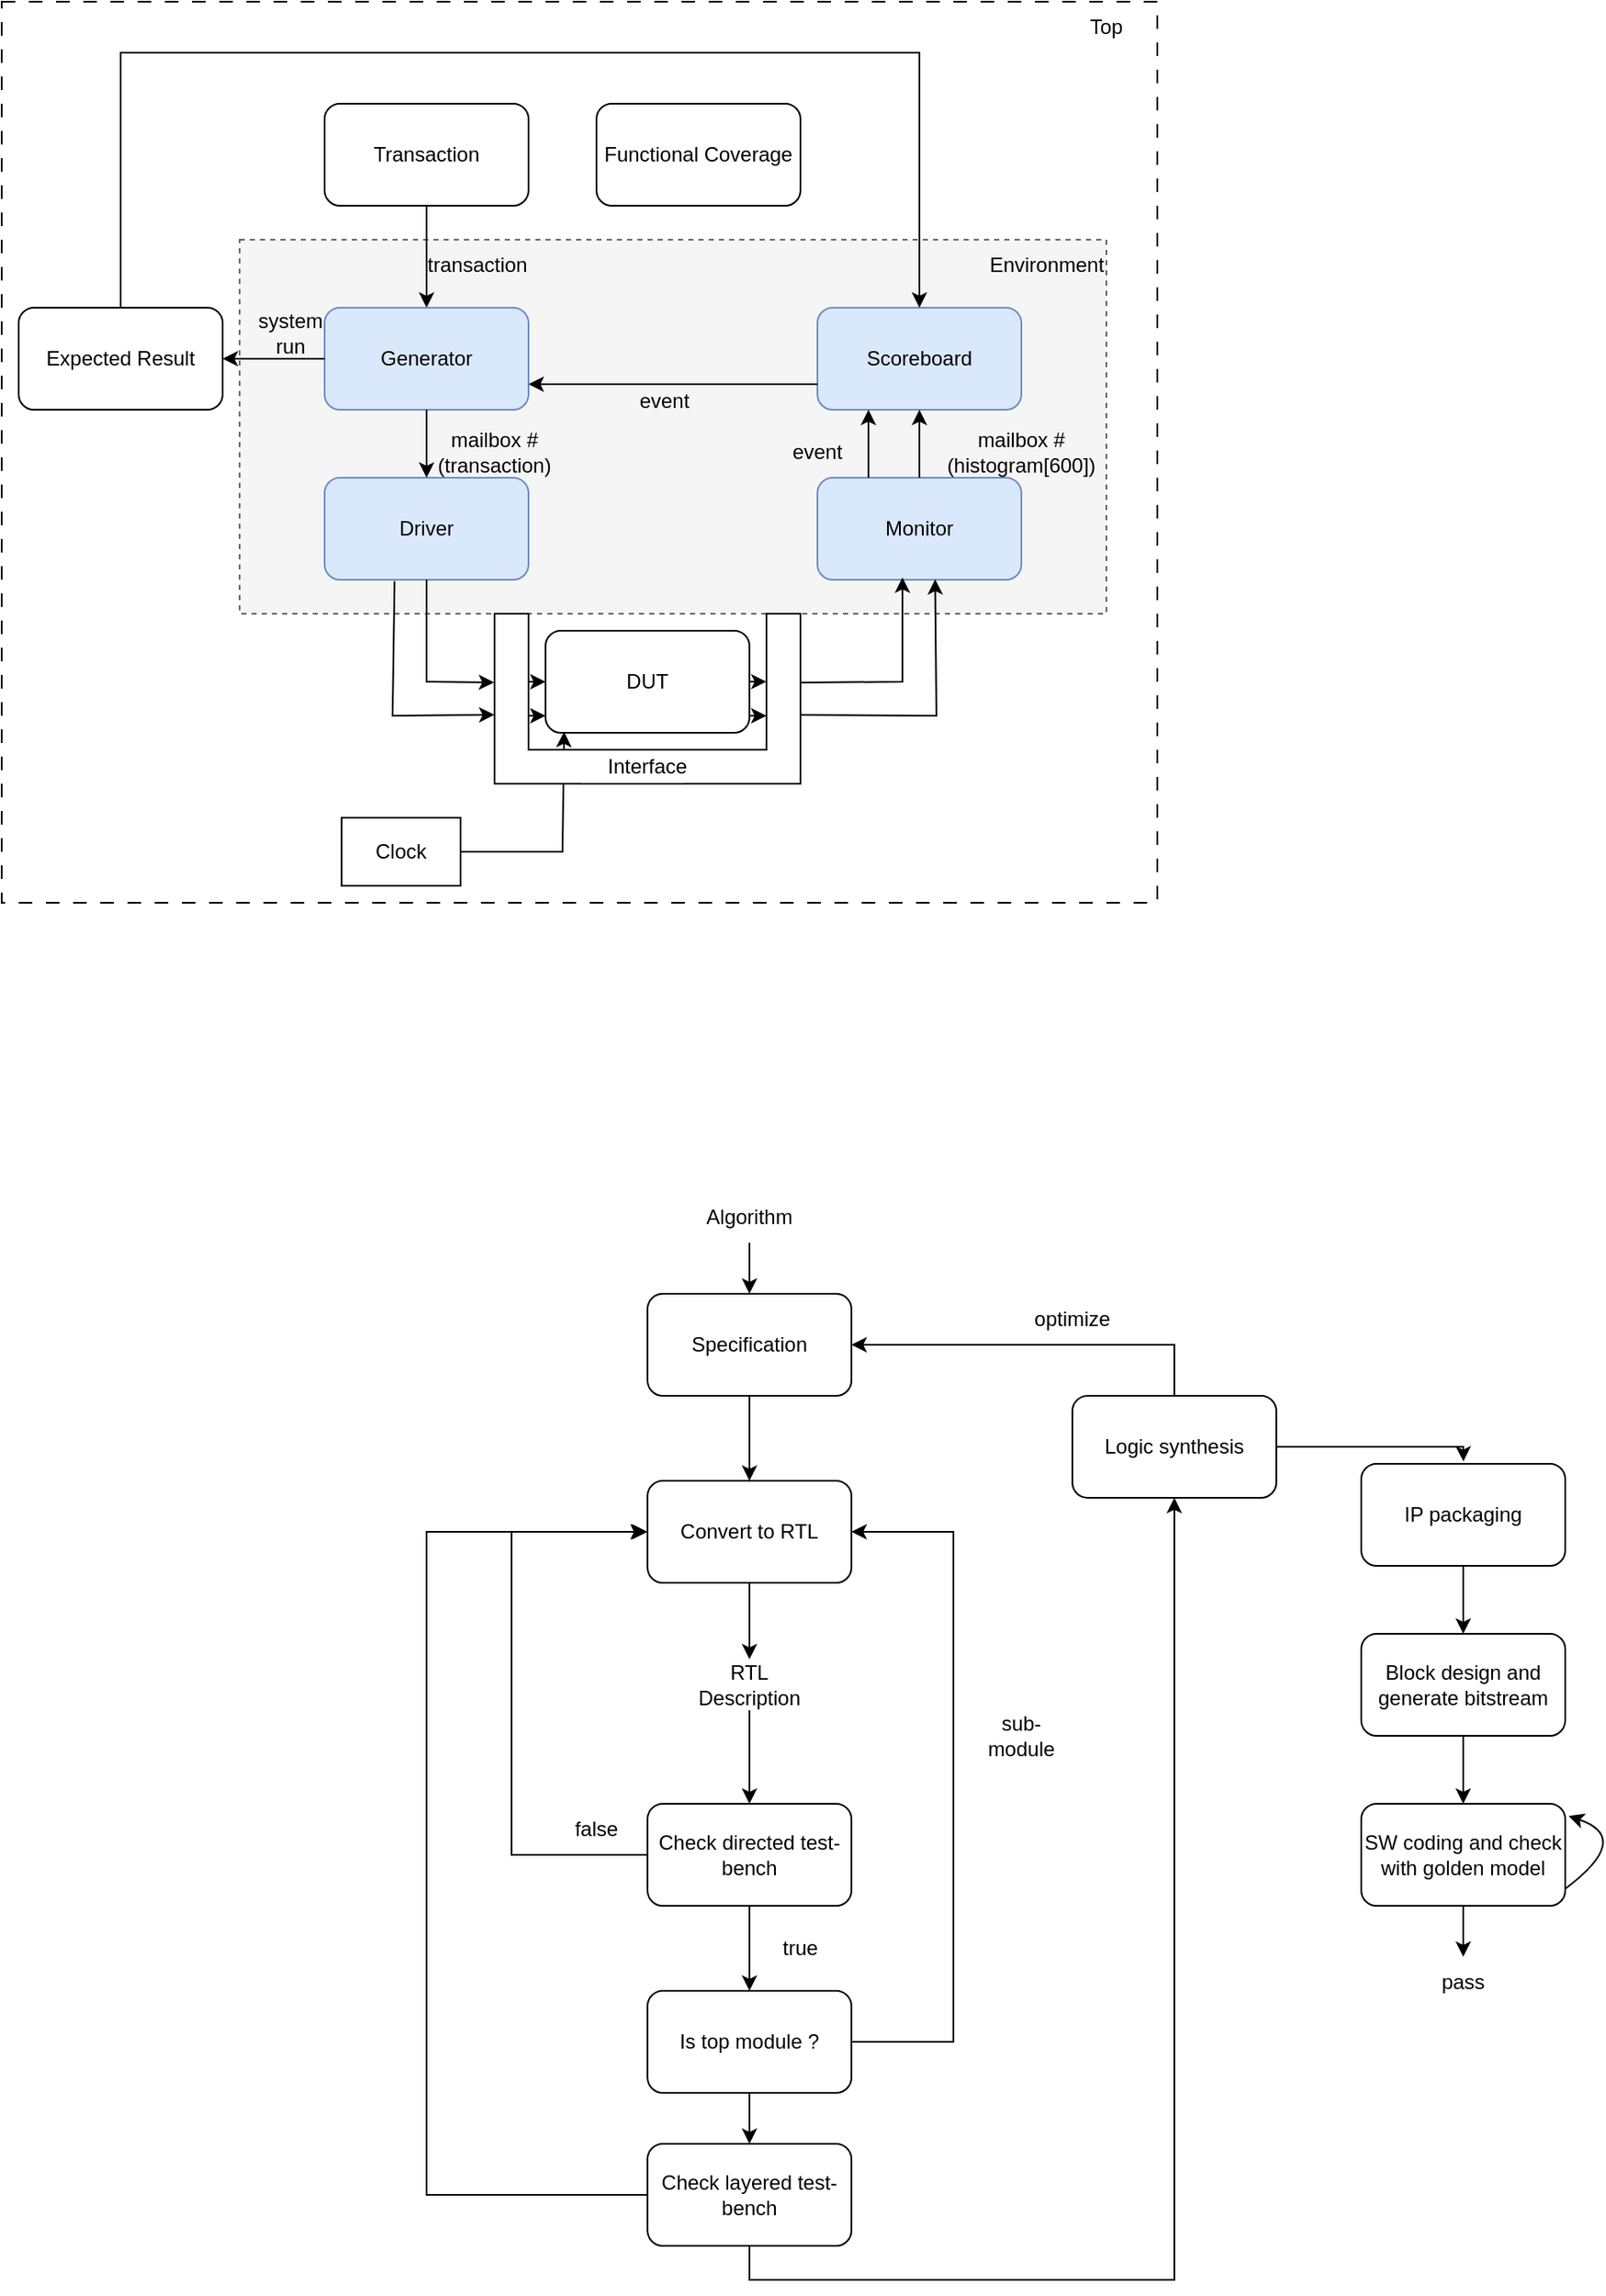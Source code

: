 <mxfile version="26.2.14">
  <diagram name="Page-1" id="wJB_1sEkdE1gypnpAlLO">
    <mxGraphModel dx="1630" dy="1506" grid="1" gridSize="10" guides="1" tooltips="1" connect="1" arrows="1" fold="1" page="1" pageScale="1" pageWidth="850" pageHeight="1100" math="0" shadow="0">
      <root>
        <mxCell id="0" />
        <mxCell id="1" parent="0" />
        <mxCell id="SE2F5Cg17-JC0wOhKJ6e-55" value="" style="rounded=0;whiteSpace=wrap;html=1;dashed=1;dashPattern=8 8;" vertex="1" parent="1">
          <mxGeometry x="-650" y="-840" width="680" height="530" as="geometry" />
        </mxCell>
        <mxCell id="SE2F5Cg17-JC0wOhKJ6e-50" value="" style="rounded=0;whiteSpace=wrap;html=1;dashed=1;fillColor=#f5f5f5;fontColor=#333333;strokeColor=#666666;" vertex="1" parent="1">
          <mxGeometry x="-510" y="-700" width="510" height="220" as="geometry" />
        </mxCell>
        <mxCell id="SE2F5Cg17-JC0wOhKJ6e-26" value="" style="endArrow=classic;html=1;rounded=0;entryX=0.091;entryY=0.99;entryDx=0;entryDy=0;entryPerimeter=0;exitX=1;exitY=0.5;exitDx=0;exitDy=0;" edge="1" parent="1" source="SE2F5Cg17-JC0wOhKJ6e-27" target="SE2F5Cg17-JC0wOhKJ6e-11">
          <mxGeometry width="50" height="50" relative="1" as="geometry">
            <mxPoint x="-370" y="-330" as="sourcePoint" />
            <mxPoint x="-310" y="-380" as="targetPoint" />
            <Array as="points">
              <mxPoint x="-320" y="-340" />
            </Array>
          </mxGeometry>
        </mxCell>
        <mxCell id="SE2F5Cg17-JC0wOhKJ6e-19" value="" style="shape=corner;whiteSpace=wrap;html=1;direction=north;" vertex="1" parent="1">
          <mxGeometry x="-360" y="-480" width="80" height="100" as="geometry" />
        </mxCell>
        <mxCell id="SE2F5Cg17-JC0wOhKJ6e-20" value="" style="shape=corner;whiteSpace=wrap;html=1;direction=west;" vertex="1" parent="1">
          <mxGeometry x="-280" y="-480" width="100" height="100" as="geometry" />
        </mxCell>
        <mxCell id="SE2F5Cg17-JC0wOhKJ6e-21" value="" style="rounded=0;whiteSpace=wrap;html=1;glass=0;fillColor=default;strokeColor=none;rotation=0;" vertex="1" parent="1">
          <mxGeometry x="-309" y="-399.5" width="60" height="19.1" as="geometry" />
        </mxCell>
        <mxCell id="7dEdvDVYnRS8Il21OIbk-3" value="Algorithm" style="text;html=1;align=center;verticalAlign=middle;whiteSpace=wrap;rounded=0;" parent="1" vertex="1">
          <mxGeometry x="-240" y="-140" width="60" height="30" as="geometry" />
        </mxCell>
        <mxCell id="7dEdvDVYnRS8Il21OIbk-6" value="Convert to RTL" style="rounded=1;whiteSpace=wrap;html=1;" parent="1" vertex="1">
          <mxGeometry x="-270" y="30" width="120" height="60" as="geometry" />
        </mxCell>
        <mxCell id="7dEdvDVYnRS8Il21OIbk-7" value="" style="endArrow=classic;html=1;rounded=0;exitX=0.5;exitY=1;exitDx=0;exitDy=0;" parent="1" source="7dEdvDVYnRS8Il21OIbk-6" target="7dEdvDVYnRS8Il21OIbk-8" edge="1">
          <mxGeometry width="50" height="50" relative="1" as="geometry">
            <mxPoint x="-160" y="110" as="sourcePoint" />
            <mxPoint x="-210" y="150" as="targetPoint" />
          </mxGeometry>
        </mxCell>
        <mxCell id="7dEdvDVYnRS8Il21OIbk-8" value="RTL Description" style="text;html=1;align=center;verticalAlign=middle;whiteSpace=wrap;rounded=0;" parent="1" vertex="1">
          <mxGeometry x="-240" y="135" width="60" height="30" as="geometry" />
        </mxCell>
        <mxCell id="7dEdvDVYnRS8Il21OIbk-10" value="" style="endArrow=classic;html=1;rounded=0;exitX=0.5;exitY=1;exitDx=0;exitDy=0;" parent="1" source="7dEdvDVYnRS8Il21OIbk-8" edge="1">
          <mxGeometry width="50" height="50" relative="1" as="geometry">
            <mxPoint x="-160" y="110" as="sourcePoint" />
            <mxPoint x="-210" y="220" as="targetPoint" />
          </mxGeometry>
        </mxCell>
        <mxCell id="7dEdvDVYnRS8Il21OIbk-11" value="Check directed test-bench" style="rounded=1;whiteSpace=wrap;html=1;" parent="1" vertex="1">
          <mxGeometry x="-270" y="220" width="120" height="60" as="geometry" />
        </mxCell>
        <mxCell id="7dEdvDVYnRS8Il21OIbk-12" value="" style="endArrow=classic;html=1;rounded=0;exitX=0.5;exitY=1;exitDx=0;exitDy=0;" parent="1" source="7dEdvDVYnRS8Il21OIbk-11" edge="1">
          <mxGeometry width="50" height="50" relative="1" as="geometry">
            <mxPoint x="-170" y="360" as="sourcePoint" />
            <mxPoint x="-210" y="330" as="targetPoint" />
          </mxGeometry>
        </mxCell>
        <mxCell id="7dEdvDVYnRS8Il21OIbk-13" value="true" style="text;html=1;align=center;verticalAlign=middle;whiteSpace=wrap;rounded=0;" parent="1" vertex="1">
          <mxGeometry x="-210" y="290" width="60" height="30" as="geometry" />
        </mxCell>
        <mxCell id="7dEdvDVYnRS8Il21OIbk-14" value="" style="endArrow=classic;html=1;rounded=0;exitX=0;exitY=0.5;exitDx=0;exitDy=0;" parent="1" source="7dEdvDVYnRS8Il21OIbk-11" edge="1">
          <mxGeometry width="50" height="50" relative="1" as="geometry">
            <mxPoint x="-160" y="110" as="sourcePoint" />
            <mxPoint x="-271" y="60" as="targetPoint" />
            <Array as="points">
              <mxPoint x="-350" y="250" />
              <mxPoint x="-350" y="60" />
            </Array>
          </mxGeometry>
        </mxCell>
        <mxCell id="7dEdvDVYnRS8Il21OIbk-15" value="false" style="text;html=1;align=center;verticalAlign=middle;whiteSpace=wrap;rounded=0;" parent="1" vertex="1">
          <mxGeometry x="-330" y="220" width="60" height="30" as="geometry" />
        </mxCell>
        <mxCell id="7dEdvDVYnRS8Il21OIbk-16" value="Is top module ?" style="rounded=1;whiteSpace=wrap;html=1;" parent="1" vertex="1">
          <mxGeometry x="-270" y="330" width="120" height="60" as="geometry" />
        </mxCell>
        <mxCell id="7dEdvDVYnRS8Il21OIbk-17" value="" style="endArrow=classic;html=1;rounded=0;exitX=1;exitY=0.5;exitDx=0;exitDy=0;entryX=1;entryY=0.5;entryDx=0;entryDy=0;" parent="1" source="7dEdvDVYnRS8Il21OIbk-16" target="7dEdvDVYnRS8Il21OIbk-6" edge="1">
          <mxGeometry width="50" height="50" relative="1" as="geometry">
            <mxPoint x="-130" y="210" as="sourcePoint" />
            <mxPoint x="-80" y="160" as="targetPoint" />
            <Array as="points">
              <mxPoint x="-90" y="360" />
              <mxPoint x="-90" y="60" />
            </Array>
          </mxGeometry>
        </mxCell>
        <mxCell id="7dEdvDVYnRS8Il21OIbk-18" value="sub-module" style="text;html=1;align=center;verticalAlign=middle;whiteSpace=wrap;rounded=0;" parent="1" vertex="1">
          <mxGeometry x="-80" y="165" width="60" height="30" as="geometry" />
        </mxCell>
        <mxCell id="7dEdvDVYnRS8Il21OIbk-19" value="" style="endArrow=classic;html=1;rounded=0;exitX=0.5;exitY=1;exitDx=0;exitDy=0;" parent="1" source="7dEdvDVYnRS8Il21OIbk-16" edge="1">
          <mxGeometry width="50" height="50" relative="1" as="geometry">
            <mxPoint x="-120" y="380" as="sourcePoint" />
            <mxPoint x="-210" y="420" as="targetPoint" />
          </mxGeometry>
        </mxCell>
        <mxCell id="7dEdvDVYnRS8Il21OIbk-20" value="Check layered test-bench" style="rounded=1;whiteSpace=wrap;html=1;" parent="1" vertex="1">
          <mxGeometry x="-270" y="420" width="120" height="60" as="geometry" />
        </mxCell>
        <mxCell id="7dEdvDVYnRS8Il21OIbk-21" value="" style="endArrow=classic;html=1;rounded=0;exitX=0;exitY=0.5;exitDx=0;exitDy=0;entryX=0;entryY=0.5;entryDx=0;entryDy=0;" parent="1" source="7dEdvDVYnRS8Il21OIbk-20" target="7dEdvDVYnRS8Il21OIbk-6" edge="1">
          <mxGeometry width="50" height="50" relative="1" as="geometry">
            <mxPoint x="-110" y="350" as="sourcePoint" />
            <mxPoint x="-60" y="300" as="targetPoint" />
            <Array as="points">
              <mxPoint x="-400" y="450" />
              <mxPoint x="-400" y="60" />
            </Array>
          </mxGeometry>
        </mxCell>
        <mxCell id="7dEdvDVYnRS8Il21OIbk-27" value="Specification" style="rounded=1;whiteSpace=wrap;html=1;" parent="1" vertex="1">
          <mxGeometry x="-270" y="-80" width="120" height="60" as="geometry" />
        </mxCell>
        <mxCell id="7dEdvDVYnRS8Il21OIbk-28" value="" style="endArrow=classic;html=1;rounded=0;exitX=0.5;exitY=1;exitDx=0;exitDy=0;entryX=0.5;entryY=0;entryDx=0;entryDy=0;" parent="1" source="7dEdvDVYnRS8Il21OIbk-3" target="7dEdvDVYnRS8Il21OIbk-27" edge="1">
          <mxGeometry width="50" height="50" relative="1" as="geometry">
            <mxPoint x="-80" y="30" as="sourcePoint" />
            <mxPoint x="-30" y="-20" as="targetPoint" />
          </mxGeometry>
        </mxCell>
        <mxCell id="7dEdvDVYnRS8Il21OIbk-29" value="" style="endArrow=classic;html=1;rounded=0;exitX=0.5;exitY=1;exitDx=0;exitDy=0;entryX=0.5;entryY=0;entryDx=0;entryDy=0;" parent="1" source="7dEdvDVYnRS8Il21OIbk-27" target="7dEdvDVYnRS8Il21OIbk-6" edge="1">
          <mxGeometry width="50" height="50" relative="1" as="geometry">
            <mxPoint x="-80" y="30" as="sourcePoint" />
            <mxPoint x="-30" y="-20" as="targetPoint" />
          </mxGeometry>
        </mxCell>
        <mxCell id="7dEdvDVYnRS8Il21OIbk-42" value="" style="endArrow=classic;html=1;rounded=0;exitX=0.5;exitY=1;exitDx=0;exitDy=0;" parent="1" source="7dEdvDVYnRS8Il21OIbk-20" edge="1">
          <mxGeometry width="50" height="50" relative="1" as="geometry">
            <mxPoint x="170" y="330" as="sourcePoint" />
            <mxPoint x="40" y="40" as="targetPoint" />
            <Array as="points">
              <mxPoint x="-210" y="500" />
              <mxPoint x="40" y="500" />
            </Array>
          </mxGeometry>
        </mxCell>
        <mxCell id="7dEdvDVYnRS8Il21OIbk-43" value="Logic synthesis" style="rounded=1;whiteSpace=wrap;html=1;" parent="1" vertex="1">
          <mxGeometry x="-20" y="-20" width="120" height="60" as="geometry" />
        </mxCell>
        <mxCell id="7dEdvDVYnRS8Il21OIbk-46" value="" style="endArrow=classic;html=1;rounded=0;exitX=0.5;exitY=0;exitDx=0;exitDy=0;entryX=1;entryY=0.5;entryDx=0;entryDy=0;" parent="1" source="7dEdvDVYnRS8Il21OIbk-43" target="7dEdvDVYnRS8Il21OIbk-27" edge="1">
          <mxGeometry width="50" height="50" relative="1" as="geometry">
            <mxPoint x="60" y="-40" as="sourcePoint" />
            <mxPoint x="110" y="-90" as="targetPoint" />
            <Array as="points">
              <mxPoint x="40" y="-50" />
            </Array>
          </mxGeometry>
        </mxCell>
        <mxCell id="7dEdvDVYnRS8Il21OIbk-47" value="optimize" style="text;html=1;align=center;verticalAlign=middle;whiteSpace=wrap;rounded=0;" parent="1" vertex="1">
          <mxGeometry x="-50" y="-80" width="60" height="30" as="geometry" />
        </mxCell>
        <mxCell id="7dEdvDVYnRS8Il21OIbk-48" value="IP packaging" style="rounded=1;whiteSpace=wrap;html=1;" parent="1" vertex="1">
          <mxGeometry x="150" y="20" width="120" height="60" as="geometry" />
        </mxCell>
        <mxCell id="7dEdvDVYnRS8Il21OIbk-49" value="" style="endArrow=classic;html=1;rounded=0;exitX=0.5;exitY=1;exitDx=0;exitDy=0;" parent="1" source="7dEdvDVYnRS8Il21OIbk-48" edge="1">
          <mxGeometry width="50" height="50" relative="1" as="geometry">
            <mxPoint x="120" y="120" as="sourcePoint" />
            <mxPoint x="210" y="120" as="targetPoint" />
          </mxGeometry>
        </mxCell>
        <mxCell id="7dEdvDVYnRS8Il21OIbk-50" value="Block design and generate bitstream" style="rounded=1;whiteSpace=wrap;html=1;" parent="1" vertex="1">
          <mxGeometry x="150" y="120" width="120" height="60" as="geometry" />
        </mxCell>
        <mxCell id="7dEdvDVYnRS8Il21OIbk-51" value="" style="endArrow=classic;html=1;rounded=0;exitX=0.5;exitY=1;exitDx=0;exitDy=0;" parent="1" source="7dEdvDVYnRS8Il21OIbk-50" edge="1">
          <mxGeometry width="50" height="50" relative="1" as="geometry">
            <mxPoint x="210" y="200" as="sourcePoint" />
            <mxPoint x="210" y="220" as="targetPoint" />
          </mxGeometry>
        </mxCell>
        <mxCell id="7dEdvDVYnRS8Il21OIbk-52" value="SW coding and check with golden model" style="rounded=1;whiteSpace=wrap;html=1;" parent="1" vertex="1">
          <mxGeometry x="150" y="220" width="120" height="60" as="geometry" />
        </mxCell>
        <mxCell id="7dEdvDVYnRS8Il21OIbk-53" value="" style="curved=1;endArrow=classic;html=1;rounded=0;entryX=1.017;entryY=0.12;entryDx=0;entryDy=0;entryPerimeter=0;" parent="1" target="7dEdvDVYnRS8Il21OIbk-52" edge="1">
          <mxGeometry width="50" height="50" relative="1" as="geometry">
            <mxPoint x="270" y="270" as="sourcePoint" />
            <mxPoint x="330" y="220" as="targetPoint" />
            <Array as="points">
              <mxPoint x="310" y="240" />
            </Array>
          </mxGeometry>
        </mxCell>
        <mxCell id="7dEdvDVYnRS8Il21OIbk-54" value="" style="endArrow=classic;html=1;rounded=0;exitX=0.5;exitY=1;exitDx=0;exitDy=0;" parent="1" source="7dEdvDVYnRS8Il21OIbk-52" edge="1">
          <mxGeometry width="50" height="50" relative="1" as="geometry">
            <mxPoint x="210" y="240" as="sourcePoint" />
            <mxPoint x="210" y="310" as="targetPoint" />
          </mxGeometry>
        </mxCell>
        <mxCell id="7dEdvDVYnRS8Il21OIbk-55" value="pass" style="text;html=1;align=center;verticalAlign=middle;whiteSpace=wrap;rounded=0;" parent="1" vertex="1">
          <mxGeometry x="180" y="310" width="60" height="30" as="geometry" />
        </mxCell>
        <mxCell id="7dEdvDVYnRS8Il21OIbk-56" value="" style="endArrow=classic;html=1;rounded=0;exitX=1;exitY=0.5;exitDx=0;exitDy=0;entryX=0.501;entryY=-0.022;entryDx=0;entryDy=0;entryPerimeter=0;" parent="1" source="7dEdvDVYnRS8Il21OIbk-43" target="7dEdvDVYnRS8Il21OIbk-48" edge="1">
          <mxGeometry width="50" height="50" relative="1" as="geometry">
            <mxPoint x="110" y="270" as="sourcePoint" />
            <mxPoint x="160" y="220" as="targetPoint" />
            <Array as="points">
              <mxPoint x="210" y="10" />
            </Array>
          </mxGeometry>
        </mxCell>
        <mxCell id="SE2F5Cg17-JC0wOhKJ6e-2" value="Transaction" style="rounded=1;whiteSpace=wrap;html=1;" vertex="1" parent="1">
          <mxGeometry x="-460" y="-780" width="120" height="60" as="geometry" />
        </mxCell>
        <mxCell id="SE2F5Cg17-JC0wOhKJ6e-3" value="" style="endArrow=classic;html=1;rounded=0;exitX=0.5;exitY=1;exitDx=0;exitDy=0;" edge="1" parent="1" source="SE2F5Cg17-JC0wOhKJ6e-2">
          <mxGeometry width="50" height="50" relative="1" as="geometry">
            <mxPoint x="-260" y="-550" as="sourcePoint" />
            <mxPoint x="-400" y="-660" as="targetPoint" />
          </mxGeometry>
        </mxCell>
        <mxCell id="SE2F5Cg17-JC0wOhKJ6e-4" value="Generator" style="rounded=1;whiteSpace=wrap;html=1;fillColor=#dae8fc;strokeColor=#6c8ebf;" vertex="1" parent="1">
          <mxGeometry x="-460" y="-660" width="120" height="60" as="geometry" />
        </mxCell>
        <mxCell id="SE2F5Cg17-JC0wOhKJ6e-5" value="transaction" style="text;html=1;align=center;verticalAlign=middle;whiteSpace=wrap;rounded=0;" vertex="1" parent="1">
          <mxGeometry x="-400" y="-700" width="60" height="30" as="geometry" />
        </mxCell>
        <mxCell id="SE2F5Cg17-JC0wOhKJ6e-6" value="Driver" style="rounded=1;whiteSpace=wrap;html=1;fillColor=#dae8fc;strokeColor=#6c8ebf;" vertex="1" parent="1">
          <mxGeometry x="-460" y="-560" width="120" height="60" as="geometry" />
        </mxCell>
        <mxCell id="SE2F5Cg17-JC0wOhKJ6e-7" value="" style="endArrow=classic;html=1;rounded=0;exitX=0.5;exitY=1;exitDx=0;exitDy=0;entryX=0.5;entryY=0;entryDx=0;entryDy=0;" edge="1" parent="1" source="SE2F5Cg17-JC0wOhKJ6e-4" target="SE2F5Cg17-JC0wOhKJ6e-6">
          <mxGeometry width="50" height="50" relative="1" as="geometry">
            <mxPoint x="-250" y="-540" as="sourcePoint" />
            <mxPoint x="-200" y="-590" as="targetPoint" />
          </mxGeometry>
        </mxCell>
        <mxCell id="SE2F5Cg17-JC0wOhKJ6e-8" value="mailbox #(transaction)" style="text;html=1;align=center;verticalAlign=middle;whiteSpace=wrap;rounded=0;" vertex="1" parent="1">
          <mxGeometry x="-390" y="-590" width="60" height="30" as="geometry" />
        </mxCell>
        <mxCell id="SE2F5Cg17-JC0wOhKJ6e-9" value="Monitor" style="rounded=1;whiteSpace=wrap;html=1;fillColor=#dae8fc;strokeColor=#6c8ebf;" vertex="1" parent="1">
          <mxGeometry x="-170" y="-560" width="120" height="60" as="geometry" />
        </mxCell>
        <mxCell id="SE2F5Cg17-JC0wOhKJ6e-10" value="Scoreboard" style="rounded=1;whiteSpace=wrap;html=1;fillColor=#dae8fc;strokeColor=#6c8ebf;" vertex="1" parent="1">
          <mxGeometry x="-170" y="-660" width="120" height="60" as="geometry" />
        </mxCell>
        <mxCell id="SE2F5Cg17-JC0wOhKJ6e-11" value="DUT" style="rounded=1;whiteSpace=wrap;html=1;" vertex="1" parent="1">
          <mxGeometry x="-330" y="-470" width="120" height="60" as="geometry" />
        </mxCell>
        <mxCell id="SE2F5Cg17-JC0wOhKJ6e-22" value="Interface" style="text;html=1;align=center;verticalAlign=middle;whiteSpace=wrap;rounded=0;" vertex="1" parent="1">
          <mxGeometry x="-300" y="-400.4" width="60" height="20" as="geometry" />
        </mxCell>
        <mxCell id="SE2F5Cg17-JC0wOhKJ6e-23" value="" style="endArrow=classic;html=1;rounded=0;exitX=0.583;exitY=1.015;exitDx=0;exitDy=0;exitPerimeter=0;entryX=0.596;entryY=-0.003;entryDx=0;entryDy=0;entryPerimeter=0;" edge="1" parent="1" target="SE2F5Cg17-JC0wOhKJ6e-19">
          <mxGeometry width="50" height="50" relative="1" as="geometry">
            <mxPoint x="-400.0" y="-500" as="sourcePoint" />
            <mxPoint x="-370.76" y="-460.4" as="targetPoint" />
            <Array as="points">
              <mxPoint x="-400" y="-440" />
            </Array>
          </mxGeometry>
        </mxCell>
        <mxCell id="SE2F5Cg17-JC0wOhKJ6e-24" value="" style="endArrow=classic;html=1;rounded=0;exitX=0.343;exitY=1.015;exitDx=0;exitDy=0;exitPerimeter=0;entryX=0.406;entryY=-0.001;entryDx=0;entryDy=0;entryPerimeter=0;" edge="1" parent="1" source="SE2F5Cg17-JC0wOhKJ6e-6" target="SE2F5Cg17-JC0wOhKJ6e-19">
          <mxGeometry width="50" height="50" relative="1" as="geometry">
            <mxPoint x="-380" y="-400" as="sourcePoint" />
            <mxPoint x="-330" y="-450" as="targetPoint" />
            <Array as="points">
              <mxPoint x="-420" y="-420" />
            </Array>
          </mxGeometry>
        </mxCell>
        <mxCell id="SE2F5Cg17-JC0wOhKJ6e-27" value="Clock" style="rounded=0;whiteSpace=wrap;html=1;" vertex="1" parent="1">
          <mxGeometry x="-450" y="-360" width="70" height="40" as="geometry" />
        </mxCell>
        <mxCell id="SE2F5Cg17-JC0wOhKJ6e-29" value="" style="endArrow=classic;html=1;rounded=0;exitX=0.004;exitY=0.405;exitDx=0;exitDy=0;exitPerimeter=0;entryX=0.577;entryY=0.995;entryDx=0;entryDy=0;entryPerimeter=0;" edge="1" parent="1" source="SE2F5Cg17-JC0wOhKJ6e-20" target="SE2F5Cg17-JC0wOhKJ6e-9">
          <mxGeometry width="50" height="50" relative="1" as="geometry">
            <mxPoint x="-135" y="-415" as="sourcePoint" />
            <mxPoint x="-85" y="-465" as="targetPoint" />
            <Array as="points">
              <mxPoint x="-100" y="-420" />
            </Array>
          </mxGeometry>
        </mxCell>
        <mxCell id="SE2F5Cg17-JC0wOhKJ6e-30" value="" style="endArrow=classic;html=1;rounded=0;exitX=0;exitY=0;exitDx=60;exitDy=20;exitPerimeter=0;entryX=0;entryY=0.5;entryDx=0;entryDy=0;" edge="1" parent="1" source="SE2F5Cg17-JC0wOhKJ6e-19" target="SE2F5Cg17-JC0wOhKJ6e-11">
          <mxGeometry width="50" height="50" relative="1" as="geometry">
            <mxPoint x="-330" y="-450" as="sourcePoint" />
            <mxPoint x="-280" y="-500" as="targetPoint" />
          </mxGeometry>
        </mxCell>
        <mxCell id="SE2F5Cg17-JC0wOhKJ6e-31" value="" style="endArrow=classic;html=1;rounded=0;exitX=0;exitY=0;exitDx=60;exitDy=20;exitPerimeter=0;entryX=0;entryY=0.5;entryDx=0;entryDy=0;" edge="1" parent="1">
          <mxGeometry width="50" height="50" relative="1" as="geometry">
            <mxPoint x="-340" y="-420" as="sourcePoint" />
            <mxPoint x="-330" y="-420" as="targetPoint" />
          </mxGeometry>
        </mxCell>
        <mxCell id="SE2F5Cg17-JC0wOhKJ6e-32" value="" style="endArrow=classic;html=1;rounded=0;exitX=0;exitY=0;exitDx=60;exitDy=20;exitPerimeter=0;entryX=0;entryY=0.5;entryDx=0;entryDy=0;" edge="1" parent="1">
          <mxGeometry width="50" height="50" relative="1" as="geometry">
            <mxPoint x="-210" y="-420" as="sourcePoint" />
            <mxPoint x="-200" y="-420" as="targetPoint" />
          </mxGeometry>
        </mxCell>
        <mxCell id="SE2F5Cg17-JC0wOhKJ6e-33" value="" style="endArrow=classic;html=1;rounded=0;exitX=0;exitY=0;exitDx=60;exitDy=20;exitPerimeter=0;entryX=0;entryY=0.5;entryDx=0;entryDy=0;" edge="1" parent="1">
          <mxGeometry width="50" height="50" relative="1" as="geometry">
            <mxPoint x="-210" y="-440.06" as="sourcePoint" />
            <mxPoint x="-200" y="-440.06" as="targetPoint" />
          </mxGeometry>
        </mxCell>
        <mxCell id="SE2F5Cg17-JC0wOhKJ6e-35" value="" style="endArrow=classic;html=1;rounded=0;exitX=0.003;exitY=0.595;exitDx=0;exitDy=0;exitPerimeter=0;entryX=0.417;entryY=0.978;entryDx=0;entryDy=0;entryPerimeter=0;" edge="1" parent="1" source="SE2F5Cg17-JC0wOhKJ6e-20" target="SE2F5Cg17-JC0wOhKJ6e-9">
          <mxGeometry width="50" height="50" relative="1" as="geometry">
            <mxPoint x="-180" y="-430" as="sourcePoint" />
            <mxPoint x="-130" y="-480" as="targetPoint" />
            <Array as="points">
              <mxPoint x="-120" y="-440" />
            </Array>
          </mxGeometry>
        </mxCell>
        <mxCell id="SE2F5Cg17-JC0wOhKJ6e-36" value="" style="endArrow=classic;html=1;rounded=0;exitX=0.5;exitY=0;exitDx=0;exitDy=0;entryX=0.5;entryY=1;entryDx=0;entryDy=0;" edge="1" parent="1" source="SE2F5Cg17-JC0wOhKJ6e-9" target="SE2F5Cg17-JC0wOhKJ6e-10">
          <mxGeometry width="50" height="50" relative="1" as="geometry">
            <mxPoint x="-130" y="-550" as="sourcePoint" />
            <mxPoint x="-80" y="-600" as="targetPoint" />
          </mxGeometry>
        </mxCell>
        <mxCell id="SE2F5Cg17-JC0wOhKJ6e-37" value="mailbox #(histogram[600])" style="text;html=1;align=center;verticalAlign=middle;whiteSpace=wrap;rounded=0;" vertex="1" parent="1">
          <mxGeometry x="-80" y="-590" width="60" height="30" as="geometry" />
        </mxCell>
        <mxCell id="SE2F5Cg17-JC0wOhKJ6e-39" value="Functional Coverage" style="rounded=1;whiteSpace=wrap;html=1;" vertex="1" parent="1">
          <mxGeometry x="-300" y="-780" width="120" height="60" as="geometry" />
        </mxCell>
        <mxCell id="SE2F5Cg17-JC0wOhKJ6e-42" value="" style="endArrow=classic;html=1;rounded=0;exitX=0;exitY=0.5;exitDx=0;exitDy=0;" edge="1" parent="1" source="SE2F5Cg17-JC0wOhKJ6e-4">
          <mxGeometry width="50" height="50" relative="1" as="geometry">
            <mxPoint x="-570" y="-605" as="sourcePoint" />
            <mxPoint x="-520" y="-630" as="targetPoint" />
          </mxGeometry>
        </mxCell>
        <mxCell id="SE2F5Cg17-JC0wOhKJ6e-43" value="Expected Result" style="rounded=1;whiteSpace=wrap;html=1;" vertex="1" parent="1">
          <mxGeometry x="-640" y="-660" width="120" height="60" as="geometry" />
        </mxCell>
        <mxCell id="SE2F5Cg17-JC0wOhKJ6e-44" value="system run" style="text;html=1;align=center;verticalAlign=middle;whiteSpace=wrap;rounded=0;" vertex="1" parent="1">
          <mxGeometry x="-510" y="-660" width="60" height="30" as="geometry" />
        </mxCell>
        <mxCell id="SE2F5Cg17-JC0wOhKJ6e-45" value="" style="endArrow=classic;html=1;rounded=0;exitX=0.5;exitY=0;exitDx=0;exitDy=0;entryX=0.5;entryY=0;entryDx=0;entryDy=0;" edge="1" parent="1" source="SE2F5Cg17-JC0wOhKJ6e-43" target="SE2F5Cg17-JC0wOhKJ6e-10">
          <mxGeometry width="50" height="50" relative="1" as="geometry">
            <mxPoint x="-560" y="-690" as="sourcePoint" />
            <mxPoint x="-570" y="-840" as="targetPoint" />
            <Array as="points">
              <mxPoint x="-580" y="-810" />
              <mxPoint x="-110" y="-810" />
            </Array>
          </mxGeometry>
        </mxCell>
        <mxCell id="SE2F5Cg17-JC0wOhKJ6e-46" value="" style="endArrow=classic;html=1;rounded=0;exitX=0;exitY=0.75;exitDx=0;exitDy=0;entryX=1;entryY=0.75;entryDx=0;entryDy=0;" edge="1" parent="1" source="SE2F5Cg17-JC0wOhKJ6e-10" target="SE2F5Cg17-JC0wOhKJ6e-4">
          <mxGeometry width="50" height="50" relative="1" as="geometry">
            <mxPoint x="-400" y="-620" as="sourcePoint" />
            <mxPoint x="-350" y="-670" as="targetPoint" />
          </mxGeometry>
        </mxCell>
        <mxCell id="SE2F5Cg17-JC0wOhKJ6e-47" value="event" style="text;html=1;align=center;verticalAlign=middle;whiteSpace=wrap;rounded=0;" vertex="1" parent="1">
          <mxGeometry x="-290" y="-620" width="60" height="30" as="geometry" />
        </mxCell>
        <mxCell id="SE2F5Cg17-JC0wOhKJ6e-48" value="" style="endArrow=classic;html=1;rounded=0;exitX=0.25;exitY=0;exitDx=0;exitDy=0;entryX=0.25;entryY=1;entryDx=0;entryDy=0;" edge="1" parent="1" source="SE2F5Cg17-JC0wOhKJ6e-9" target="SE2F5Cg17-JC0wOhKJ6e-10">
          <mxGeometry width="50" height="50" relative="1" as="geometry">
            <mxPoint x="-350" y="-590" as="sourcePoint" />
            <mxPoint x="-300" y="-640" as="targetPoint" />
          </mxGeometry>
        </mxCell>
        <mxCell id="SE2F5Cg17-JC0wOhKJ6e-49" value="event" style="text;html=1;align=center;verticalAlign=middle;whiteSpace=wrap;rounded=0;" vertex="1" parent="1">
          <mxGeometry x="-200" y="-590" width="60" height="30" as="geometry" />
        </mxCell>
        <mxCell id="SE2F5Cg17-JC0wOhKJ6e-51" value="Environment" style="text;html=1;align=center;verticalAlign=middle;whiteSpace=wrap;rounded=0;" vertex="1" parent="1">
          <mxGeometry x="-70" y="-700" width="70" height="30" as="geometry" />
        </mxCell>
        <mxCell id="SE2F5Cg17-JC0wOhKJ6e-56" value="Top" style="text;html=1;align=center;verticalAlign=middle;whiteSpace=wrap;rounded=0;" vertex="1" parent="1">
          <mxGeometry x="-30" y="-840" width="60" height="30" as="geometry" />
        </mxCell>
      </root>
    </mxGraphModel>
  </diagram>
</mxfile>
